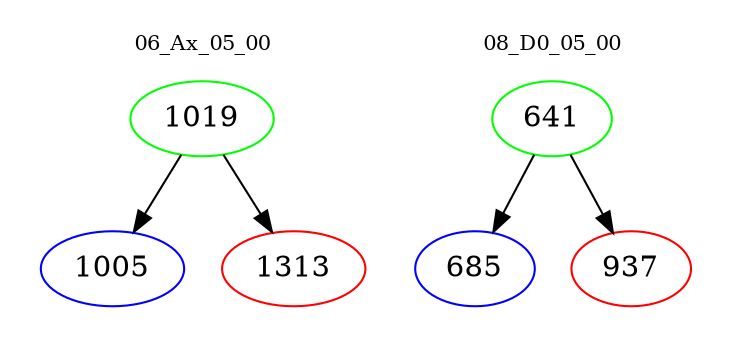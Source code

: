digraph{
subgraph cluster_0 {
color = white
label = "06_Ax_05_00";
fontsize=10;
T0_1019 [label="1019", color="green"]
T0_1019 -> T0_1005 [color="black"]
T0_1005 [label="1005", color="blue"]
T0_1019 -> T0_1313 [color="black"]
T0_1313 [label="1313", color="red"]
}
subgraph cluster_1 {
color = white
label = "08_D0_05_00";
fontsize=10;
T1_641 [label="641", color="green"]
T1_641 -> T1_685 [color="black"]
T1_685 [label="685", color="blue"]
T1_641 -> T1_937 [color="black"]
T1_937 [label="937", color="red"]
}
}
